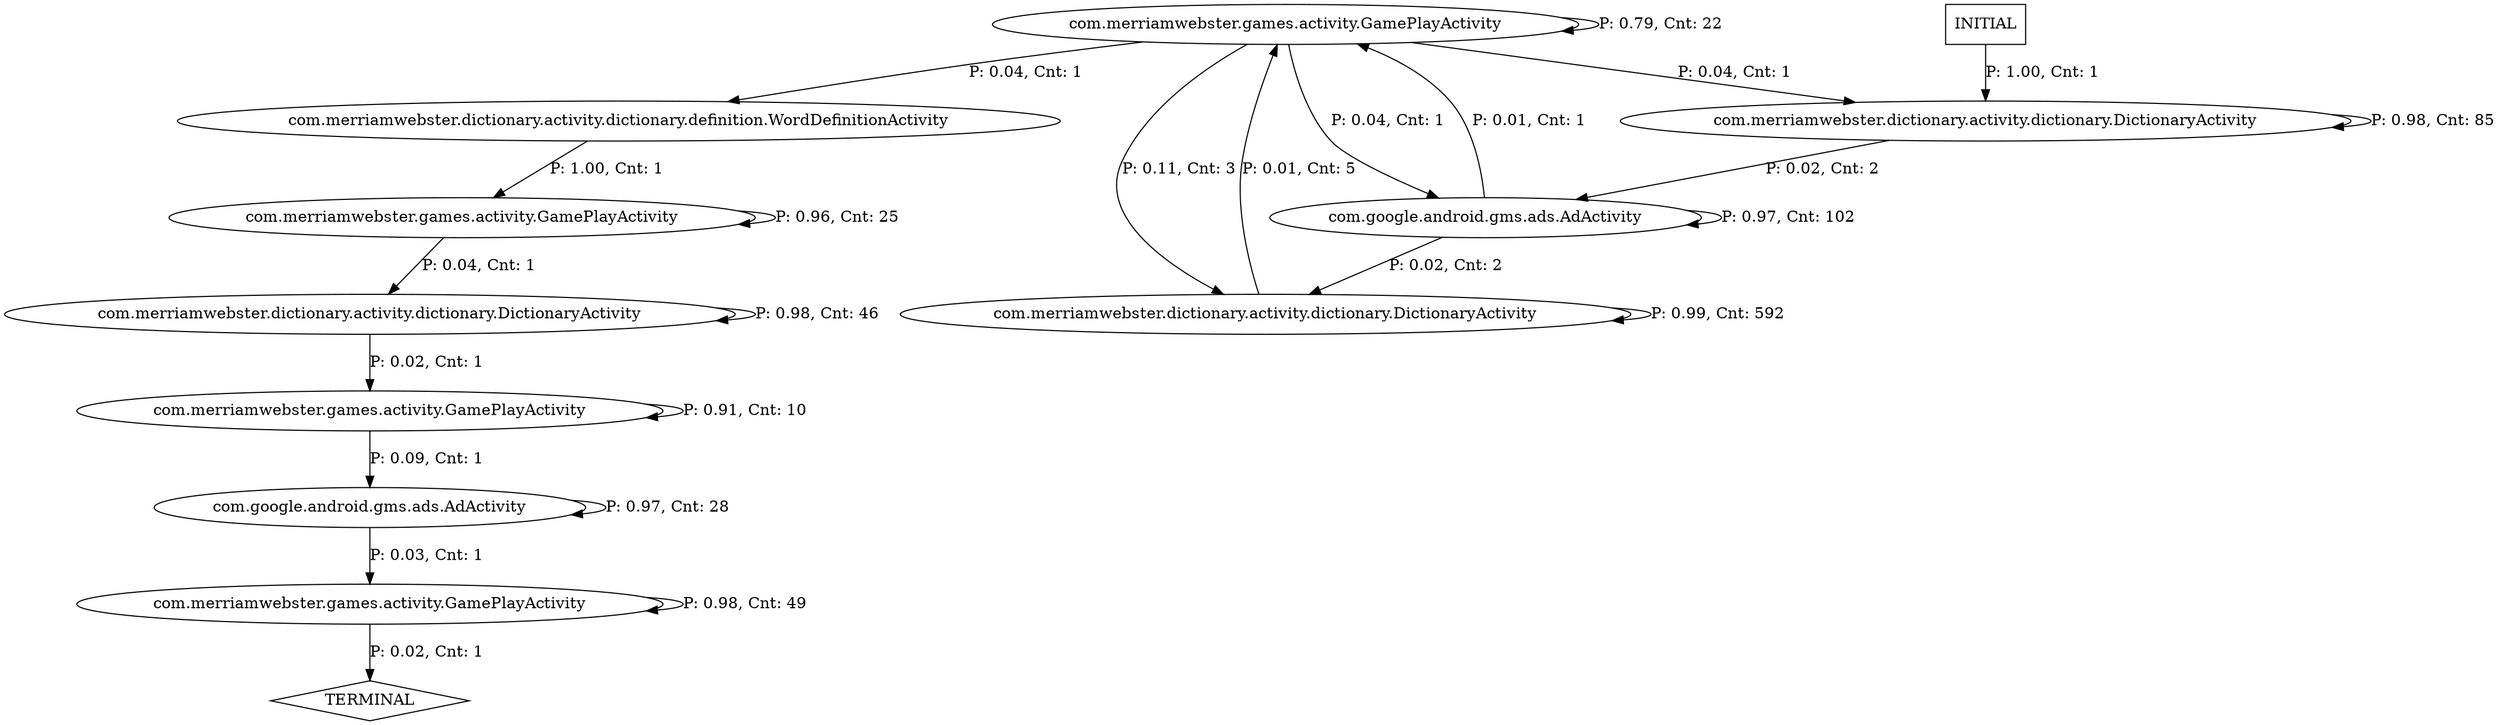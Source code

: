digraph G {
  0 [label="com.google.android.gms.ads.AdActivity"];
  1 [label="com.google.android.gms.ads.AdActivity"];
  2 [label="com.merriamwebster.dictionary.activity.dictionary.DictionaryActivity"];
  3 [label="com.merriamwebster.dictionary.activity.dictionary.DictionaryActivity"];
  4 [label="com.merriamwebster.dictionary.activity.dictionary.DictionaryActivity"];
  5 [label="com.merriamwebster.dictionary.activity.dictionary.definition.WordDefinitionActivity"];
  6 [label="com.merriamwebster.games.activity.GamePlayActivity"];
  7 [label="com.merriamwebster.games.activity.GamePlayActivity"];
  8 [label="com.merriamwebster.games.activity.GamePlayActivity"];
  9 [label="com.merriamwebster.games.activity.GamePlayActivity"];
  10 [label="TERMINAL",shape=diamond];
  11 [label="INITIAL",shape=box];
0->0 [label="P: 0.97, Cnt: 28"];
0->8 [label="P: 0.03, Cnt: 1"];
1->1 [label="P: 0.97, Cnt: 102"];
1->4 [label="P: 0.02, Cnt: 2"];
1->9 [label="P: 0.01, Cnt: 1"];
2->1 [label="P: 0.02, Cnt: 2"];
2->2 [label="P: 0.98, Cnt: 85"];
3->3 [label="P: 0.98, Cnt: 46"];
3->6 [label="P: 0.02, Cnt: 1"];
4->4 [label="P: 0.99, Cnt: 592"];
4->9 [label="P: 0.01, Cnt: 5"];
5->7 [label="P: 1.00, Cnt: 1"];
6->0 [label="P: 0.09, Cnt: 1"];
6->6 [label="P: 0.91, Cnt: 10"];
7->3 [label="P: 0.04, Cnt: 1"];
7->7 [label="P: 0.96, Cnt: 25"];
8->8 [label="P: 0.98, Cnt: 49"];
8->10 [label="P: 0.02, Cnt: 1"];
9->1 [label="P: 0.04, Cnt: 1"];
9->2 [label="P: 0.04, Cnt: 1"];
9->4 [label="P: 0.11, Cnt: 3"];
9->5 [label="P: 0.04, Cnt: 1"];
9->9 [label="P: 0.79, Cnt: 22"];
11->2 [label="P: 1.00, Cnt: 1"];
}
